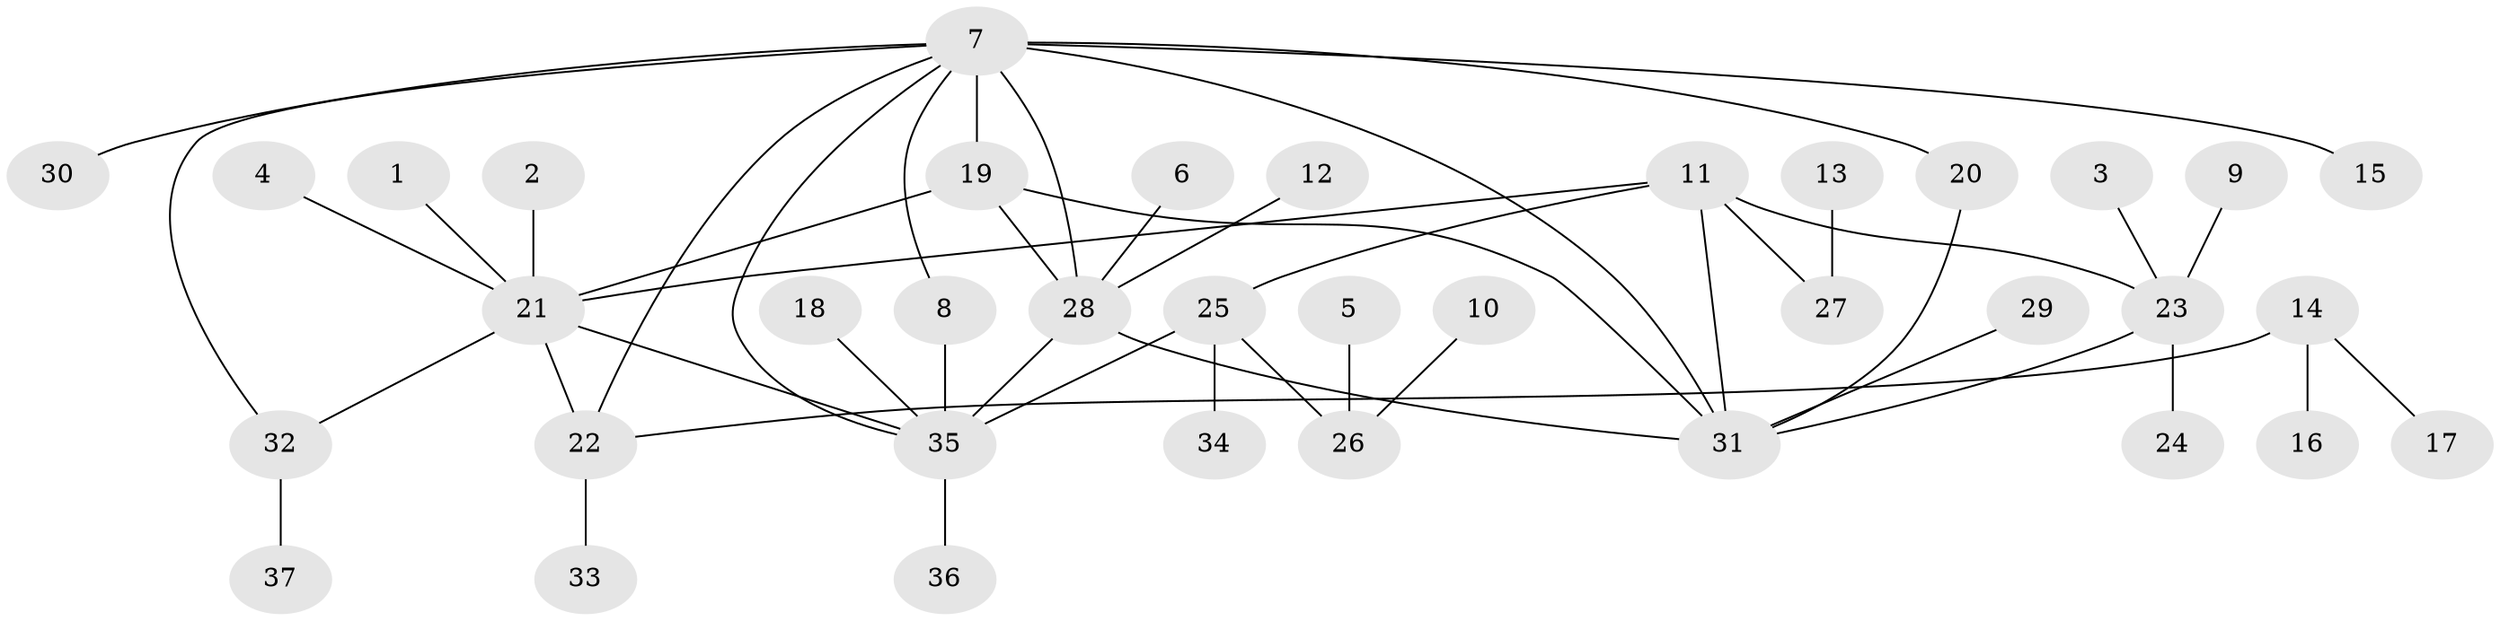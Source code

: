 // original degree distribution, {7: 0.0547945205479452, 5: 0.0410958904109589, 11: 0.0136986301369863, 4: 0.0958904109589041, 8: 0.0273972602739726, 6: 0.0136986301369863, 2: 0.1506849315068493, 1: 0.5753424657534246, 3: 0.0273972602739726}
// Generated by graph-tools (version 1.1) at 2025/26/03/09/25 03:26:40]
// undirected, 37 vertices, 48 edges
graph export_dot {
graph [start="1"]
  node [color=gray90,style=filled];
  1;
  2;
  3;
  4;
  5;
  6;
  7;
  8;
  9;
  10;
  11;
  12;
  13;
  14;
  15;
  16;
  17;
  18;
  19;
  20;
  21;
  22;
  23;
  24;
  25;
  26;
  27;
  28;
  29;
  30;
  31;
  32;
  33;
  34;
  35;
  36;
  37;
  1 -- 21 [weight=1.0];
  2 -- 21 [weight=1.0];
  3 -- 23 [weight=1.0];
  4 -- 21 [weight=1.0];
  5 -- 26 [weight=1.0];
  6 -- 28 [weight=1.0];
  7 -- 8 [weight=1.0];
  7 -- 15 [weight=1.0];
  7 -- 19 [weight=1.0];
  7 -- 20 [weight=2.0];
  7 -- 22 [weight=1.0];
  7 -- 28 [weight=1.0];
  7 -- 30 [weight=1.0];
  7 -- 31 [weight=1.0];
  7 -- 32 [weight=1.0];
  7 -- 35 [weight=1.0];
  8 -- 35 [weight=1.0];
  9 -- 23 [weight=1.0];
  10 -- 26 [weight=1.0];
  11 -- 21 [weight=1.0];
  11 -- 23 [weight=1.0];
  11 -- 25 [weight=1.0];
  11 -- 27 [weight=1.0];
  11 -- 31 [weight=1.0];
  12 -- 28 [weight=1.0];
  13 -- 27 [weight=1.0];
  14 -- 16 [weight=1.0];
  14 -- 17 [weight=1.0];
  14 -- 22 [weight=1.0];
  18 -- 35 [weight=1.0];
  19 -- 21 [weight=1.0];
  19 -- 28 [weight=1.0];
  19 -- 31 [weight=1.0];
  20 -- 31 [weight=1.0];
  21 -- 22 [weight=2.0];
  21 -- 32 [weight=1.0];
  21 -- 35 [weight=1.0];
  22 -- 33 [weight=1.0];
  23 -- 24 [weight=1.0];
  23 -- 31 [weight=1.0];
  25 -- 26 [weight=1.0];
  25 -- 34 [weight=1.0];
  25 -- 35 [weight=2.0];
  28 -- 31 [weight=1.0];
  28 -- 35 [weight=1.0];
  29 -- 31 [weight=1.0];
  32 -- 37 [weight=1.0];
  35 -- 36 [weight=1.0];
}
